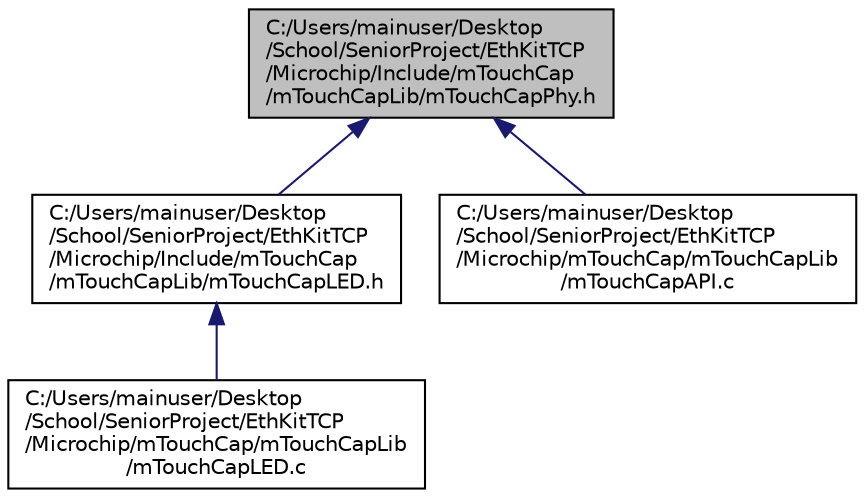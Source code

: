 digraph "C:/Users/mainuser/Desktop/School/SeniorProject/EthKitTCP/Microchip/Include/mTouchCap/mTouchCapLib/mTouchCapPhy.h"
{
  edge [fontname="Helvetica",fontsize="10",labelfontname="Helvetica",labelfontsize="10"];
  node [fontname="Helvetica",fontsize="10",shape=record];
  Node1 [label="C:/Users/mainuser/Desktop\l/School/SeniorProject/EthKitTCP\l/Microchip/Include/mTouchCap\l/mTouchCapLib/mTouchCapPhy.h",height=0.2,width=0.4,color="black", fillcolor="grey75", style="filled", fontcolor="black"];
  Node1 -> Node2 [dir="back",color="midnightblue",fontsize="10",style="solid",fontname="Helvetica"];
  Node2 [label="C:/Users/mainuser/Desktop\l/School/SeniorProject/EthKitTCP\l/Microchip/Include/mTouchCap\l/mTouchCapLib/mTouchCapLED.h",height=0.2,width=0.4,color="black", fillcolor="white", style="filled",URL="$m_touch_cap_l_e_d_8h.html"];
  Node2 -> Node3 [dir="back",color="midnightblue",fontsize="10",style="solid",fontname="Helvetica"];
  Node3 [label="C:/Users/mainuser/Desktop\l/School/SeniorProject/EthKitTCP\l/Microchip/mTouchCap/mTouchCapLib\l/mTouchCapLED.c",height=0.2,width=0.4,color="black", fillcolor="white", style="filled",URL="$m_touch_cap_l_e_d_8c.html"];
  Node1 -> Node4 [dir="back",color="midnightblue",fontsize="10",style="solid",fontname="Helvetica"];
  Node4 [label="C:/Users/mainuser/Desktop\l/School/SeniorProject/EthKitTCP\l/Microchip/mTouchCap/mTouchCapLib\l/mTouchCapAPI.c",height=0.2,width=0.4,color="black", fillcolor="white", style="filled",URL="$m_touch_cap_a_p_i_8c.html"];
}
